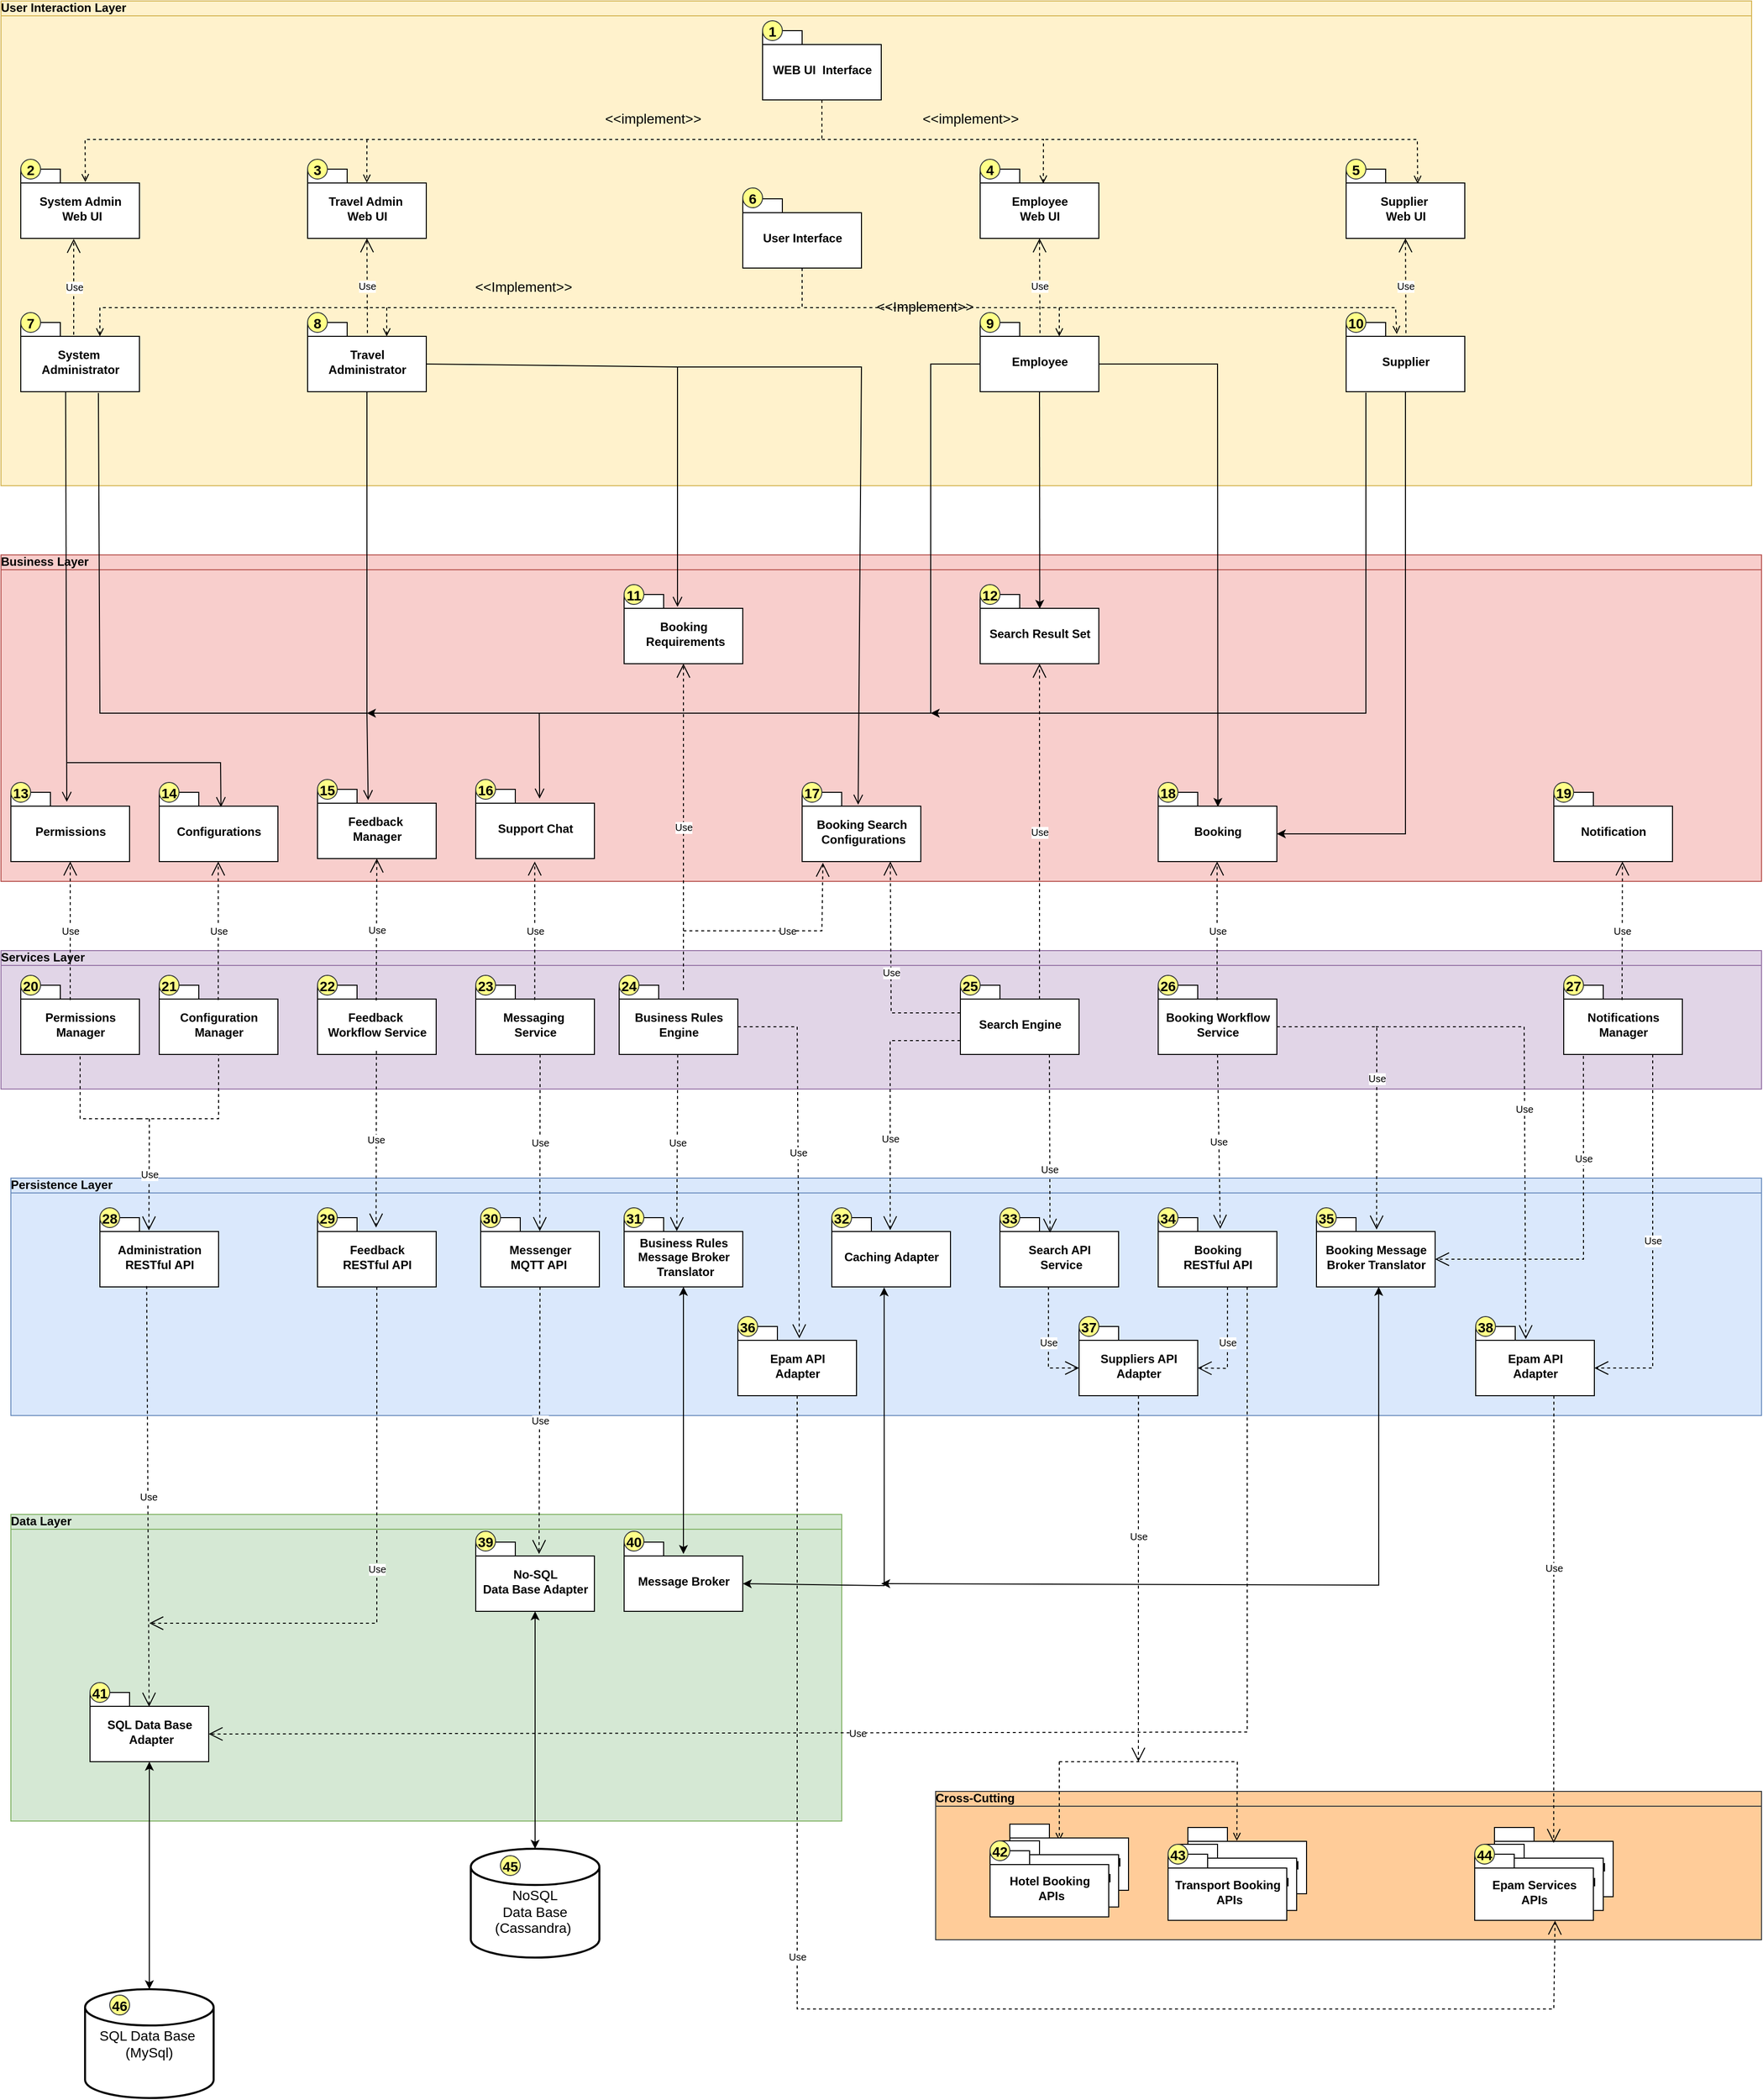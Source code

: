 <mxfile version="20.7.4" type="github"><diagram id="R2lEEEUBdFMjLlhIrx00" name="Page-1"><mxGraphModel dx="3968" dy="2878" grid="1" gridSize="10" guides="1" tooltips="1" connect="1" arrows="1" fold="1" page="1" pageScale="1" pageWidth="850" pageHeight="1100" math="0" shadow="0" extFonts="Permanent Marker^https://fonts.googleapis.com/css?family=Permanent+Marker"><root><mxCell id="0"/><mxCell id="1" parent="0"/><mxCell id="8JefxI5yWz3ktUXNzZza-40" value="&lt;b&gt;Cross-Cutting&lt;/b&gt;" style="html=1;outlineConnect=0;whiteSpace=wrap;fillColor=#ffcc99;shape=mxgraph.archimate3.businessObject;overflow=fill;align=left;strokeColor=#36393d;" vertex="1" parent="1"><mxGeometry x="815" y="1740" width="835" height="150" as="geometry"/></mxCell><mxCell id="8JefxI5yWz3ktUXNzZza-10" value="&lt;b&gt;User Interaction Layer&lt;/b&gt;" style="html=1;outlineConnect=0;whiteSpace=wrap;fillColor=#fff2cc;shape=mxgraph.archimate3.businessObject;overflow=fill;align=left;strokeColor=#d6b656;" vertex="1" parent="1"><mxGeometry x="-130" y="-70" width="1770" height="490" as="geometry"/></mxCell><mxCell id="8JefxI5yWz3ktUXNzZza-14" value="System Admin&lt;br&gt;&amp;nbsp;Web UI" style="shape=folder;fontStyle=1;spacingTop=10;tabWidth=40;tabHeight=14;tabPosition=left;html=1;" vertex="1" parent="1"><mxGeometry x="-110" y="100" width="120" height="70" as="geometry"/></mxCell><mxCell id="8JefxI5yWz3ktUXNzZza-26" value="&lt;b&gt;Business Layer&lt;/b&gt;" style="html=1;outlineConnect=0;whiteSpace=wrap;fillColor=#f8cecc;shape=mxgraph.archimate3.businessObject;overflow=fill;align=left;strokeColor=#b85450;" vertex="1" parent="1"><mxGeometry x="-130" y="490" width="1780" height="330" as="geometry"/></mxCell><mxCell id="8JefxI5yWz3ktUXNzZza-29" value="&lt;b&gt;Services Layer&lt;/b&gt;" style="html=1;outlineConnect=0;whiteSpace=wrap;fillColor=#e1d5e7;shape=mxgraph.archimate3.businessObject;overflow=fill;align=left;strokeColor=#9673a6;" vertex="1" parent="1"><mxGeometry x="-130" y="890" width="1780" height="140" as="geometry"/></mxCell><mxCell id="8JefxI5yWz3ktUXNzZza-46" value="System&amp;nbsp;&lt;br&gt;Administrator" style="shape=folder;fontStyle=1;spacingTop=10;tabWidth=40;tabHeight=14;tabPosition=left;html=1;" vertex="1" parent="1"><mxGeometry x="-110" y="255" width="120" height="70" as="geometry"/></mxCell><mxCell id="8JefxI5yWz3ktUXNzZza-48" value="Permissions&lt;br&gt;Manager" style="shape=folder;fontStyle=1;spacingTop=10;tabWidth=40;tabHeight=14;tabPosition=left;html=1;" vertex="1" parent="1"><mxGeometry x="-110" y="925" width="120" height="70" as="geometry"/></mxCell><mxCell id="8JefxI5yWz3ktUXNzZza-53" value="Permissions" style="shape=folder;fontStyle=1;spacingTop=10;tabWidth=40;tabHeight=14;tabPosition=left;html=1;" vertex="1" parent="1"><mxGeometry x="-120" y="730" width="120" height="70" as="geometry"/></mxCell><mxCell id="8JefxI5yWz3ktUXNzZza-55" value="Configuration&lt;br&gt;Manager" style="shape=folder;fontStyle=1;spacingTop=10;tabWidth=40;tabHeight=14;tabPosition=left;html=1;" vertex="1" parent="1"><mxGeometry x="30" y="925" width="120" height="70" as="geometry"/></mxCell><mxCell id="8JefxI5yWz3ktUXNzZza-56" value="Configurations" style="shape=folder;fontStyle=1;spacingTop=10;tabWidth=40;tabHeight=14;tabPosition=left;html=1;" vertex="1" parent="1"><mxGeometry x="30" y="730" width="120" height="70" as="geometry"/></mxCell><mxCell id="8JefxI5yWz3ktUXNzZza-57" value="WEB UI&amp;nbsp; Interface" style="shape=folder;fontStyle=1;spacingTop=10;tabWidth=40;tabHeight=14;tabPosition=left;html=1;" vertex="1" parent="1"><mxGeometry x="640" y="-40" width="120" height="70" as="geometry"/></mxCell><mxCell id="8JefxI5yWz3ktUXNzZza-62" value="Support Chat" style="shape=folder;fontStyle=1;spacingTop=10;tabWidth=40;tabHeight=14;tabPosition=left;html=1;" vertex="1" parent="1"><mxGeometry x="350" y="727" width="120" height="70" as="geometry"/></mxCell><mxCell id="8JefxI5yWz3ktUXNzZza-64" value="Feedback&amp;nbsp;&lt;br&gt;Workflow Service" style="shape=folder;fontStyle=1;spacingTop=10;tabWidth=40;tabHeight=14;tabPosition=left;html=1;" vertex="1" parent="1"><mxGeometry x="190" y="925" width="120" height="70" as="geometry"/></mxCell><mxCell id="8JefxI5yWz3ktUXNzZza-67" value="" style="endArrow=open;startArrow=none;endFill=0;startFill=0;endSize=8;html=1;verticalAlign=bottom;labelBackgroundColor=none;strokeWidth=1;rounded=0;fontSize=10;entryX=0.545;entryY=0.214;entryDx=0;entryDy=0;entryPerimeter=0;" edge="1" parent="1"><mxGeometry width="160" relative="1" as="geometry"><mxPoint x="-63" y="700" as="sourcePoint"/><mxPoint x="92.4" y="744.98" as="targetPoint"/><Array as="points"><mxPoint x="92" y="700"/></Array></mxGeometry></mxCell><mxCell id="8JefxI5yWz3ktUXNzZza-69" value="" style="endArrow=open;startArrow=none;endFill=0;startFill=0;endSize=8;html=1;verticalAlign=bottom;labelBackgroundColor=none;strokeWidth=1;rounded=0;fontSize=10;entryX=0.538;entryY=0.134;entryDx=0;entryDy=0;entryPerimeter=0;" edge="1" parent="1" target="8JefxI5yWz3ktUXNzZza-62"><mxGeometry x="0.526" y="135" width="160" relative="1" as="geometry"><mxPoint x="414.23" y="650" as="sourcePoint"/><mxPoint x="415" y="730" as="targetPoint"/><Array as="points"><mxPoint x="414.23" y="650"/></Array><mxPoint y="-9" as="offset"/></mxGeometry></mxCell><mxCell id="8JefxI5yWz3ktUXNzZza-71" value="Use" style="endArrow=open;endSize=12;dashed=1;html=1;rounded=0;fontSize=10;exitX=0.446;exitY=0.176;exitDx=0;exitDy=0;exitPerimeter=0;entryX=0.446;entryY=1.007;entryDx=0;entryDy=0;entryPerimeter=0;" edge="1" parent="1" source="8JefxI5yWz3ktUXNzZza-46" target="8JefxI5yWz3ktUXNzZza-14"><mxGeometry width="160" relative="1" as="geometry"><mxPoint x="-54.56" y="260" as="sourcePoint"/><mxPoint x="20.0" y="400.81" as="targetPoint"/><Array as="points"/></mxGeometry></mxCell><mxCell id="8JefxI5yWz3ktUXNzZza-72" value="" style="endArrow=open;startArrow=none;endFill=0;startFill=0;endSize=8;html=1;verticalAlign=bottom;labelBackgroundColor=none;strokeWidth=1;rounded=0;fontSize=10;entryX=0.471;entryY=0.138;entryDx=0;entryDy=0;entryPerimeter=0;exitX=0.378;exitY=0.996;exitDx=0;exitDy=0;exitPerimeter=0;" edge="1" parent="1" source="8JefxI5yWz3ktUXNzZza-46" target="8JefxI5yWz3ktUXNzZza-53"><mxGeometry width="160" relative="1" as="geometry"><mxPoint x="-60" y="450" as="sourcePoint"/><mxPoint x="-60" y="850" as="targetPoint"/></mxGeometry></mxCell><mxCell id="8JefxI5yWz3ktUXNzZza-73" value="Use" style="endArrow=open;endSize=12;dashed=1;html=1;rounded=0;fontSize=10;entryX=0.5;entryY=1;entryDx=0;entryDy=0;entryPerimeter=0;" edge="1" parent="1" target="8JefxI5yWz3ktUXNzZza-53"><mxGeometry width="160" relative="1" as="geometry"><mxPoint x="-60" y="940" as="sourcePoint"/><mxPoint x="-110" y="870" as="targetPoint"/><Array as="points"/></mxGeometry></mxCell><mxCell id="8JefxI5yWz3ktUXNzZza-74" value="Use" style="endArrow=open;endSize=12;dashed=1;html=1;rounded=0;fontSize=10;entryX=0.5;entryY=1;entryDx=0;entryDy=0;entryPerimeter=0;" edge="1" parent="1"><mxGeometry width="160" relative="1" as="geometry"><mxPoint x="89.66" y="940.0" as="sourcePoint"/><mxPoint x="89.66" y="800.0" as="targetPoint"/><Array as="points"/></mxGeometry></mxCell><mxCell id="8JefxI5yWz3ktUXNzZza-76" value="Messaging&amp;nbsp;&lt;br&gt;Service" style="shape=folder;fontStyle=1;spacingTop=10;tabWidth=40;tabHeight=14;tabPosition=left;html=1;" vertex="1" parent="1"><mxGeometry x="350" y="925" width="120" height="70" as="geometry"/></mxCell><mxCell id="8JefxI5yWz3ktUXNzZza-77" value="Use" style="endArrow=open;endSize=12;dashed=1;html=1;rounded=0;fontSize=10;entryX=0.5;entryY=1;entryDx=0;entryDy=0;entryPerimeter=0;" edge="1" parent="1"><mxGeometry width="160" relative="1" as="geometry"><mxPoint x="409.66" y="940" as="sourcePoint"/><mxPoint x="409.66" y="800" as="targetPoint"/><Array as="points"/></mxGeometry></mxCell><mxCell id="8JefxI5yWz3ktUXNzZza-79" value="Feedback&lt;br&gt;Manager" style="shape=folder;fontStyle=1;spacingTop=10;tabWidth=40;tabHeight=14;tabPosition=left;html=1;" vertex="1" parent="1"><mxGeometry x="190" y="1120" width="120" height="70" as="geometry"/></mxCell><mxCell id="8JefxI5yWz3ktUXNzZza-81" value="&lt;b&gt;Persistence Layer&lt;/b&gt;" style="html=1;outlineConnect=0;whiteSpace=wrap;fillColor=#dae8fc;shape=mxgraph.archimate3.businessObject;overflow=fill;align=left;strokeColor=#6c8ebf;" vertex="1" parent="1"><mxGeometry x="-120" y="1120" width="1770" height="240" as="geometry"/></mxCell><mxCell id="8JefxI5yWz3ktUXNzZza-82" value="Administration &lt;br&gt;RESTful API" style="shape=folder;fontStyle=1;spacingTop=10;tabWidth=40;tabHeight=14;tabPosition=left;html=1;" vertex="1" parent="1"><mxGeometry x="-30" y="1160" width="120" height="70" as="geometry"/></mxCell><mxCell id="8JefxI5yWz3ktUXNzZza-84" value="Messenger &lt;br&gt;MQTT API&amp;nbsp;&lt;br&gt;" style="shape=folder;fontStyle=1;spacingTop=10;tabWidth=40;tabHeight=14;tabPosition=left;html=1;" vertex="1" parent="1"><mxGeometry x="355" y="1160" width="120" height="70" as="geometry"/></mxCell><mxCell id="8JefxI5yWz3ktUXNzZza-85" value="Feedback&lt;br&gt;RESTful API" style="shape=folder;fontStyle=1;spacingTop=10;tabWidth=40;tabHeight=14;tabPosition=left;html=1;" vertex="1" parent="1"><mxGeometry x="190" y="1160" width="120" height="70" as="geometry"/></mxCell><mxCell id="8JefxI5yWz3ktUXNzZza-86" value="&lt;b&gt;Data Layer&lt;/b&gt;" style="html=1;outlineConnect=0;whiteSpace=wrap;fillColor=#d5e8d4;shape=mxgraph.archimate3.businessObject;overflow=fill;align=left;strokeColor=#82b366;" vertex="1" parent="1"><mxGeometry x="-120" y="1460" width="840" height="310" as="geometry"/></mxCell><mxCell id="8JefxI5yWz3ktUXNzZza-95" value="Use" style="endArrow=open;endSize=12;dashed=1;html=1;rounded=0;fontSize=10;entryX=0.413;entryY=0.184;entryDx=0;entryDy=0;entryPerimeter=0;" edge="1" parent="1" target="8JefxI5yWz3ktUXNzZza-82"><mxGeometry width="160" relative="1" as="geometry"><mxPoint x="20" y="1060" as="sourcePoint"/><mxPoint x="-310" y="1120" as="targetPoint"/><Array as="points"/></mxGeometry></mxCell><mxCell id="8JefxI5yWz3ktUXNzZza-105" value="&lt;font style=&quot;font-size: 14px;&quot;&gt;SQL Data Base&amp;nbsp;&lt;br&gt;(MySql)&lt;br&gt;&lt;/font&gt;" style="strokeWidth=2;html=1;shape=mxgraph.flowchart.database;whiteSpace=wrap;fontSize=10;" vertex="1" parent="1"><mxGeometry x="-45" y="1940" width="130" height="110" as="geometry"/></mxCell><mxCell id="8JefxI5yWz3ktUXNzZza-114" value="" style="endArrow=none;dashed=1;html=1;rounded=0;fontSize=14;entryX=0.5;entryY=1;entryDx=0;entryDy=0;entryPerimeter=0;" edge="1" parent="1" target="8JefxI5yWz3ktUXNzZza-48"><mxGeometry width="50" height="50" relative="1" as="geometry"><mxPoint x="10" y="1060" as="sourcePoint"/><mxPoint x="-190" y="1030" as="targetPoint"/><Array as="points"><mxPoint x="-50" y="1060"/></Array></mxGeometry></mxCell><mxCell id="8JefxI5yWz3ktUXNzZza-115" value="" style="endArrow=none;dashed=1;html=1;rounded=0;fontSize=14;entryX=0.5;entryY=1;entryDx=0;entryDy=0;entryPerimeter=0;" edge="1" parent="1" target="8JefxI5yWz3ktUXNzZza-55"><mxGeometry width="50" height="50" relative="1" as="geometry"><mxPoint x="10" y="1060" as="sourcePoint"/><mxPoint x="-40" y="1005" as="targetPoint"/><Array as="points"><mxPoint x="90" y="1060"/></Array></mxGeometry></mxCell><mxCell id="8JefxI5yWz3ktUXNzZza-116" value="Use" style="endArrow=open;endSize=12;dashed=1;html=1;rounded=0;fontSize=10;entryX=0.498;entryY=0.194;entryDx=0;entryDy=0;entryPerimeter=0;" edge="1" parent="1" target="8JefxI5yWz3ktUXNzZza-84"><mxGeometry width="160" relative="1" as="geometry"><mxPoint x="415.1" y="995.0" as="sourcePoint"/><mxPoint x="415" y="1150" as="targetPoint"/><Array as="points"/></mxGeometry></mxCell><mxCell id="8JefxI5yWz3ktUXNzZza-118" value="Booking&lt;br&gt;&amp;nbsp;Requirements" style="shape=folder;fontStyle=1;spacingTop=10;tabWidth=40;tabHeight=14;tabPosition=left;html=1;" vertex="1" parent="1"><mxGeometry x="500" y="530" width="120" height="70" as="geometry"/></mxCell><mxCell id="8JefxI5yWz3ktUXNzZza-120" value="Travel &lt;br&gt;Administrator" style="shape=folder;fontStyle=1;spacingTop=10;tabWidth=40;tabHeight=14;tabPosition=left;html=1;" vertex="1" parent="1"><mxGeometry x="180" y="255" width="120" height="70" as="geometry"/></mxCell><mxCell id="8JefxI5yWz3ktUXNzZza-121" value="Travel Admin&amp;nbsp;&lt;br style=&quot;border-color: var(--border-color);&quot;&gt;Web UI" style="shape=folder;fontStyle=1;spacingTop=10;tabWidth=40;tabHeight=14;tabPosition=left;html=1;" vertex="1" parent="1"><mxGeometry x="180" y="100" width="120" height="70" as="geometry"/></mxCell><mxCell id="8JefxI5yWz3ktUXNzZza-122" value="Use" style="endArrow=open;endSize=12;dashed=1;html=1;rounded=0;fontSize=10;exitX=0.504;exitY=0.154;exitDx=0;exitDy=0;exitPerimeter=0;" edge="1" parent="1" source="8JefxI5yWz3ktUXNzZza-120"><mxGeometry width="160" relative="1" as="geometry"><mxPoint x="705" y="232" as="sourcePoint"/><mxPoint x="240" y="170" as="targetPoint"/><Array as="points"/></mxGeometry></mxCell><mxCell id="8JefxI5yWz3ktUXNzZza-133" value="" style="endArrow=open;startArrow=none;endFill=0;startFill=0;endSize=8;html=1;verticalAlign=bottom;labelBackgroundColor=none;strokeWidth=1;rounded=0;fontSize=10;entryX=0.427;entryY=0.156;entryDx=0;entryDy=0;entryPerimeter=0;exitX=0.654;exitY=1.017;exitDx=0;exitDy=0;exitPerimeter=0;" edge="1" parent="1" source="8JefxI5yWz3ktUXNzZza-46" target="8JefxI5yWz3ktUXNzZza-281"><mxGeometry width="160" relative="1" as="geometry"><mxPoint x="-30" y="510" as="sourcePoint"/><mxPoint x="240" y="700" as="targetPoint"/><Array as="points"><mxPoint x="-30" y="650"/><mxPoint x="240" y="650"/></Array></mxGeometry></mxCell><mxCell id="8JefxI5yWz3ktUXNzZza-135" value="" style="endArrow=none;html=1;rounded=0;fontSize=14;entryX=0.5;entryY=1;entryDx=0;entryDy=0;entryPerimeter=0;" edge="1" parent="1" target="8JefxI5yWz3ktUXNzZza-120"><mxGeometry width="50" height="50" relative="1" as="geometry"><mxPoint x="240" y="650" as="sourcePoint"/><mxPoint x="570" y="450" as="targetPoint"/><Array as="points"/></mxGeometry></mxCell><mxCell id="8JefxI5yWz3ktUXNzZza-141" value="" style="endArrow=open;startArrow=none;endFill=0;startFill=0;endSize=8;html=1;verticalAlign=bottom;labelBackgroundColor=none;strokeWidth=1;rounded=0;fontSize=10;exitX=0;exitY=0;exitDx=120.0;exitDy=42;exitPerimeter=0;entryX=0.45;entryY=0.179;entryDx=0;entryDy=0;entryPerimeter=0;" edge="1" parent="1" source="8JefxI5yWz3ktUXNzZza-120" target="8JefxI5yWz3ktUXNzZza-118"><mxGeometry width="160" relative="1" as="geometry"><mxPoint x="770" y="840" as="sourcePoint"/><mxPoint x="640" y="570" as="targetPoint"/><Array as="points"><mxPoint x="554" y="300"/><mxPoint x="554" y="540"/></Array></mxGeometry></mxCell><mxCell id="8JefxI5yWz3ktUXNzZza-142" value="Business Rules&lt;br&gt;Engine" style="shape=folder;fontStyle=1;spacingTop=10;tabWidth=40;tabHeight=14;tabPosition=left;html=1;" vertex="1" parent="1"><mxGeometry x="495" y="925" width="120" height="70" as="geometry"/></mxCell><mxCell id="8JefxI5yWz3ktUXNzZza-143" value="Use" style="endArrow=open;endSize=12;dashed=1;html=1;rounded=0;fontSize=10;entryX=0.5;entryY=1;entryDx=0;entryDy=0;entryPerimeter=0;" edge="1" parent="1" target="8JefxI5yWz3ktUXNzZza-118"><mxGeometry width="160" relative="1" as="geometry"><mxPoint x="560" y="930" as="sourcePoint"/><mxPoint x="555" y="620" as="targetPoint"/><Array as="points"/></mxGeometry></mxCell><mxCell id="8JefxI5yWz3ktUXNzZza-144" value="Booking Search&lt;br&gt;&amp;nbsp;Configurations" style="shape=folder;fontStyle=1;spacingTop=10;tabWidth=40;tabHeight=14;tabPosition=left;html=1;" vertex="1" parent="1"><mxGeometry x="680" y="730" width="120" height="70" as="geometry"/></mxCell><mxCell id="8JefxI5yWz3ktUXNzZza-145" value="Search Engine" style="shape=folder;fontStyle=1;spacingTop=10;tabWidth=40;tabHeight=14;tabPosition=left;html=1;" vertex="1" parent="1"><mxGeometry x="840" y="925" width="120" height="70" as="geometry"/></mxCell><mxCell id="8JefxI5yWz3ktUXNzZza-146" value="No-SQL &lt;br&gt;Data Base Adapter" style="shape=folder;fontStyle=1;spacingTop=10;tabWidth=40;tabHeight=14;tabPosition=left;html=1;" vertex="1" parent="1"><mxGeometry x="350" y="1488" width="120" height="70" as="geometry"/></mxCell><mxCell id="8JefxI5yWz3ktUXNzZza-147" value="Use" style="endArrow=open;endSize=12;dashed=1;html=1;rounded=0;fontSize=10;exitX=0.5;exitY=1;exitDx=0;exitDy=0;exitPerimeter=0;" edge="1" parent="1" source="8JefxI5yWz3ktUXNzZza-84"><mxGeometry width="160" relative="1" as="geometry"><mxPoint x="414" y="1330" as="sourcePoint"/><mxPoint x="414" y="1500" as="targetPoint"/><Array as="points"/></mxGeometry></mxCell><mxCell id="8JefxI5yWz3ktUXNzZza-148" value="&lt;font style=&quot;font-size: 14px;&quot;&gt;&lt;br&gt;NoSQL&lt;br&gt;Data Base&lt;br&gt;(Cassandra)&amp;nbsp;&lt;/font&gt;" style="strokeWidth=2;html=1;shape=mxgraph.flowchart.database;whiteSpace=wrap;fontSize=10;" vertex="1" parent="1"><mxGeometry x="345" y="1798" width="130" height="110" as="geometry"/></mxCell><mxCell id="8JefxI5yWz3ktUXNzZza-152" value="Use" style="endArrow=open;endSize=12;dashed=1;html=1;rounded=0;fontSize=10;exitX=0.394;exitY=0.988;exitDx=0;exitDy=0;exitPerimeter=0;entryX=0.498;entryY=0.205;entryDx=0;entryDy=0;entryPerimeter=0;" edge="1" parent="1" source="8JefxI5yWz3ktUXNzZza-82" target="8JefxI5yWz3ktUXNzZza-154"><mxGeometry width="160" relative="1" as="geometry"><mxPoint x="20" y="1330" as="sourcePoint"/><mxPoint x="20" y="1500" as="targetPoint"/><Array as="points"/></mxGeometry></mxCell><mxCell id="8JefxI5yWz3ktUXNzZza-154" value="SQL Data Base&lt;br&gt;&amp;nbsp;Adapter" style="shape=folder;fontStyle=1;spacingTop=10;tabWidth=40;tabHeight=14;tabPosition=left;html=1;" vertex="1" parent="1"><mxGeometry x="-40" y="1640" width="120" height="70" as="geometry"/></mxCell><mxCell id="8JefxI5yWz3ktUXNzZza-155" value="Use" style="endArrow=open;endSize=12;dashed=1;html=1;rounded=0;fontSize=10;exitX=0.5;exitY=1;exitDx=0;exitDy=0;exitPerimeter=0;" edge="1" parent="1" source="8JefxI5yWz3ktUXNzZza-85"><mxGeometry width="160" relative="1" as="geometry"><mxPoint x="386" y="1320" as="sourcePoint"/><mxPoint x="20" y="1570" as="targetPoint"/><Array as="points"><mxPoint x="250" y="1570"/></Array></mxGeometry></mxCell><mxCell id="8JefxI5yWz3ktUXNzZza-157" value="" style="endArrow=classic;startArrow=classic;html=1;rounded=0;fontSize=14;entryX=0.5;entryY=1;entryDx=0;entryDy=0;entryPerimeter=0;" edge="1" parent="1" source="8JefxI5yWz3ktUXNzZza-105" target="8JefxI5yWz3ktUXNzZza-154"><mxGeometry x="1" y="250" width="50" height="50" relative="1" as="geometry"><mxPoint x="495.5" y="1993" as="sourcePoint"/><mxPoint x="154.79" y="1548" as="targetPoint"/><Array as="points"/><mxPoint x="10" y="-70" as="offset"/></mxGeometry></mxCell><mxCell id="8JefxI5yWz3ktUXNzZza-159" value="Caching Adapter" style="shape=folder;fontStyle=1;spacingTop=10;tabWidth=40;tabHeight=14;tabPosition=left;html=1;" vertex="1" parent="1"><mxGeometry x="710" y="1160" width="120" height="70" as="geometry"/></mxCell><mxCell id="8JefxI5yWz3ktUXNzZza-160" value="Message Broker" style="shape=folder;fontStyle=1;spacingTop=10;tabWidth=40;tabHeight=14;tabPosition=left;html=1;" vertex="1" parent="1"><mxGeometry x="500" y="1488" width="120" height="70" as="geometry"/></mxCell><mxCell id="8JefxI5yWz3ktUXNzZza-163" value="Use" style="endArrow=open;endSize=12;dashed=1;html=1;rounded=0;fontSize=10;entryX=0.444;entryY=0.195;entryDx=0;entryDy=0;entryPerimeter=0;" edge="1" parent="1" target="8JefxI5yWz3ktUXNzZza-158"><mxGeometry width="160" relative="1" as="geometry"><mxPoint x="554.21" y="995" as="sourcePoint"/><mxPoint x="660" y="1200" as="targetPoint"/><Array as="points"/></mxGeometry></mxCell><mxCell id="8JefxI5yWz3ktUXNzZza-164" value="Use" style="endArrow=open;endSize=12;dashed=1;html=1;rounded=0;fontSize=10;entryX=0.175;entryY=1.017;entryDx=0;entryDy=0;entryPerimeter=0;" edge="1" parent="1" target="8JefxI5yWz3ktUXNzZza-144"><mxGeometry width="160" relative="1" as="geometry"><mxPoint x="560" y="870" as="sourcePoint"/><mxPoint x="564.66" y="810" as="targetPoint"/><Array as="points"><mxPoint x="700" y="870"/></Array></mxGeometry></mxCell><mxCell id="8JefxI5yWz3ktUXNzZza-166" value="Use" style="endArrow=open;endSize=12;dashed=1;html=1;rounded=0;fontSize=10;entryX=0.5;entryY=1;entryDx=0;entryDy=0;entryPerimeter=0;exitX=0;exitY=0;exitDx=0;exitDy=28;exitPerimeter=0;" edge="1" parent="1" source="8JefxI5yWz3ktUXNzZza-145"><mxGeometry width="160" relative="1" as="geometry"><mxPoint x="769.17" y="940" as="sourcePoint"/><mxPoint x="769.17" y="800" as="targetPoint"/><Array as="points"><mxPoint x="770" y="953"/></Array></mxGeometry></mxCell><mxCell id="8JefxI5yWz3ktUXNzZza-170" value="Booking" style="shape=folder;fontStyle=1;spacingTop=10;tabWidth=40;tabHeight=14;tabPosition=left;html=1;" vertex="1" parent="1"><mxGeometry x="1040" y="730" width="120" height="70" as="geometry"/></mxCell><mxCell id="8JefxI5yWz3ktUXNzZza-171" value="Booking Workflow&lt;br&gt;Service" style="shape=folder;fontStyle=1;spacingTop=10;tabWidth=40;tabHeight=14;tabPosition=left;html=1;" vertex="1" parent="1"><mxGeometry x="1040" y="925" width="120" height="70" as="geometry"/></mxCell><mxCell id="8JefxI5yWz3ktUXNzZza-172" value="Use" style="endArrow=open;endSize=12;dashed=1;html=1;rounded=0;fontSize=10;entryX=0.5;entryY=1;entryDx=0;entryDy=0;entryPerimeter=0;" edge="1" parent="1"><mxGeometry width="160" relative="1" as="geometry"><mxPoint x="1099.58" y="940" as="sourcePoint"/><mxPoint x="1099.58" y="800" as="targetPoint"/><Array as="points"/></mxGeometry></mxCell><mxCell id="8JefxI5yWz3ktUXNzZza-173" value="Use" style="endArrow=open;endSize=12;dashed=1;html=1;rounded=0;fontSize=10;entryX=0.507;entryY=0.171;entryDx=0;entryDy=0;entryPerimeter=0;exitX=0;exitY=0;exitDx=120;exitDy=42;exitPerimeter=0;" edge="1" parent="1" source="8JefxI5yWz3ktUXNzZza-171" target="8JefxI5yWz3ktUXNzZza-174"><mxGeometry width="160" relative="1" as="geometry"><mxPoint x="1100.46" y="995" as="sourcePoint"/><mxPoint x="1100" y="1210" as="targetPoint"/><Array as="points"><mxPoint x="1261" y="967"/></Array></mxGeometry></mxCell><mxCell id="8JefxI5yWz3ktUXNzZza-174" value="Booking Message &lt;br&gt;Broker Translator" style="shape=folder;fontStyle=1;spacingTop=10;tabWidth=40;tabHeight=14;tabPosition=left;html=1;" vertex="1" parent="1"><mxGeometry x="1200" y="1160" width="120" height="70" as="geometry"/></mxCell><mxCell id="8JefxI5yWz3ktUXNzZza-158" value="Business Rules&lt;br&gt;Message Broker&lt;br&gt;&amp;nbsp;Translator" style="shape=folder;fontStyle=1;spacingTop=10;tabWidth=40;tabHeight=14;tabPosition=left;html=1;" vertex="1" parent="1"><mxGeometry x="500" y="1160" width="120" height="70" as="geometry"/></mxCell><mxCell id="8JefxI5yWz3ktUXNzZza-185" value="Booking&lt;br&gt;RESTful API" style="shape=folder;fontStyle=1;spacingTop=10;tabWidth=40;tabHeight=14;tabPosition=left;html=1;" vertex="1" parent="1"><mxGeometry x="1040" y="1160" width="120" height="70" as="geometry"/></mxCell><mxCell id="8JefxI5yWz3ktUXNzZza-190" value="Use" style="endArrow=open;endSize=12;dashed=1;html=1;rounded=0;fontSize=10;entryX=0;entryY=0;entryDx=120;entryDy=42;entryPerimeter=0;startArrow=none;exitX=0.75;exitY=1;exitDx=0;exitDy=0;exitPerimeter=0;" edge="1" parent="1" source="8JefxI5yWz3ktUXNzZza-185" target="8JefxI5yWz3ktUXNzZza-154"><mxGeometry x="0.126" width="160" relative="1" as="geometry"><mxPoint x="1125" y="1320" as="sourcePoint"/><mxPoint x="970" y="1408.09" as="targetPoint"/><Array as="points"><mxPoint x="1130" y="1680"/></Array><mxPoint as="offset"/></mxGeometry></mxCell><mxCell id="8JefxI5yWz3ktUXNzZza-199" value="Employee" style="shape=folder;fontStyle=1;spacingTop=10;tabWidth=40;tabHeight=14;tabPosition=left;html=1;" vertex="1" parent="1"><mxGeometry x="860" y="255" width="120" height="70" as="geometry"/></mxCell><mxCell id="8JefxI5yWz3ktUXNzZza-200" value="Employee&lt;br style=&quot;border-color: var(--border-color);&quot;&gt;Web UI" style="shape=folder;fontStyle=1;spacingTop=10;tabWidth=40;tabHeight=14;tabPosition=left;html=1;" vertex="1" parent="1"><mxGeometry x="860" y="100" width="120" height="70" as="geometry"/></mxCell><mxCell id="8JefxI5yWz3ktUXNzZza-201" value="Use" style="endArrow=open;endSize=12;dashed=1;html=1;rounded=0;fontSize=10;exitX=0.504;exitY=0.154;exitDx=0;exitDy=0;exitPerimeter=0;" edge="1" parent="1" source="8JefxI5yWz3ktUXNzZza-199"><mxGeometry width="160" relative="1" as="geometry"><mxPoint x="1385" y="232" as="sourcePoint"/><mxPoint x="920" y="170" as="targetPoint"/><Array as="points"/></mxGeometry></mxCell><mxCell id="8JefxI5yWz3ktUXNzZza-202" value="Search Result Set" style="shape=folder;fontStyle=1;spacingTop=10;tabWidth=40;tabHeight=14;tabPosition=left;html=1;" vertex="1" parent="1"><mxGeometry x="860" y="530" width="120" height="70" as="geometry"/></mxCell><mxCell id="8JefxI5yWz3ktUXNzZza-204" value="" style="endArrow=classic;html=1;rounded=0;fontSize=14;exitX=0.5;exitY=1;exitDx=0;exitDy=0;exitPerimeter=0;entryX=0.502;entryY=0.206;entryDx=0;entryDy=0;entryPerimeter=0;" edge="1" parent="1" source="8JefxI5yWz3ktUXNzZza-199" target="8JefxI5yWz3ktUXNzZza-202"><mxGeometry width="50" height="50" relative="1" as="geometry"><mxPoint x="1260" y="560" as="sourcePoint"/><mxPoint x="1310" y="510" as="targetPoint"/></mxGeometry></mxCell><mxCell id="8JefxI5yWz3ktUXNzZza-205" value="Use" style="endArrow=open;endSize=12;dashed=1;html=1;rounded=0;fontSize=10;entryX=0.5;entryY=1;entryDx=0;entryDy=0;entryPerimeter=0;exitX=0;exitY=0;exitDx=80;exitDy=14;exitPerimeter=0;" edge="1" parent="1" source="8JefxI5yWz3ktUXNzZza-145" target="8JefxI5yWz3ktUXNzZza-202"><mxGeometry width="160" relative="1" as="geometry"><mxPoint x="919.58" y="970" as="sourcePoint"/><mxPoint x="919.58" y="830" as="targetPoint"/><Array as="points"><mxPoint x="920" y="840"/></Array></mxGeometry></mxCell><mxCell id="8JefxI5yWz3ktUXNzZza-206" value="" style="endArrow=classic;html=1;rounded=0;fontSize=14;exitX=0;exitY=0;exitDx=120;exitDy=42;exitPerimeter=0;entryX=0.503;entryY=0.21;entryDx=0;entryDy=0;entryPerimeter=0;" edge="1" parent="1" source="8JefxI5yWz3ktUXNzZza-199" target="8JefxI5yWz3ktUXNzZza-170"><mxGeometry width="50" height="50" relative="1" as="geometry"><mxPoint x="1070" y="515" as="sourcePoint"/><mxPoint x="1070.24" y="744.42" as="targetPoint"/><Array as="points"><mxPoint x="1100" y="297"/></Array></mxGeometry></mxCell><mxCell id="8JefxI5yWz3ktUXNzZza-207" style="edgeStyle=orthogonalEdgeStyle;rounded=0;orthogonalLoop=1;jettySize=auto;html=1;exitX=0.5;exitY=1;exitDx=0;exitDy=0;exitPerimeter=0;fontSize=14;" edge="1" parent="1" source="8JefxI5yWz3ktUXNzZza-145" target="8JefxI5yWz3ktUXNzZza-145"><mxGeometry relative="1" as="geometry"/></mxCell><mxCell id="8JefxI5yWz3ktUXNzZza-209" value="Use" style="endArrow=open;endSize=12;dashed=1;html=1;rounded=0;fontSize=10;entryX=0.492;entryY=0.181;entryDx=0;entryDy=0;entryPerimeter=0;exitX=0;exitY=0;exitDx=0;exitDy=56;exitPerimeter=0;" edge="1" parent="1" source="8JefxI5yWz3ktUXNzZza-145" target="8JefxI5yWz3ktUXNzZza-159"><mxGeometry x="0.294" width="160" relative="1" as="geometry"><mxPoint x="919.5" y="995" as="sourcePoint"/><mxPoint x="919.88" y="1171.97" as="targetPoint"/><Array as="points"><mxPoint x="769" y="981"/></Array><mxPoint as="offset"/></mxGeometry></mxCell><mxCell id="8JefxI5yWz3ktUXNzZza-211" value="Search API&lt;br&gt;&amp;nbsp;Service" style="shape=folder;fontStyle=1;spacingTop=10;tabWidth=40;tabHeight=14;tabPosition=left;html=1;" vertex="1" parent="1"><mxGeometry x="880" y="1160" width="120" height="70" as="geometry"/></mxCell><mxCell id="8JefxI5yWz3ktUXNzZza-213" value="Use" style="endArrow=open;endSize=12;dashed=1;html=1;rounded=0;fontSize=10;entryX=0.422;entryY=0.217;entryDx=0;entryDy=0;entryPerimeter=0;exitX=0.75;exitY=1;exitDx=0;exitDy=0;exitPerimeter=0;" edge="1" parent="1" source="8JefxI5yWz3ktUXNzZza-145" target="8JefxI5yWz3ktUXNzZza-211"><mxGeometry x="0.294" width="160" relative="1" as="geometry"><mxPoint x="905" y="990" as="sourcePoint"/><mxPoint x="904.54" y="1230" as="targetPoint"/><Array as="points"/><mxPoint as="offset"/></mxGeometry></mxCell><mxCell id="8JefxI5yWz3ktUXNzZza-215" value="Suppliers API&lt;br&gt;Adapter" style="shape=folder;fontStyle=1;spacingTop=10;tabWidth=40;tabHeight=14;tabPosition=left;html=1;" vertex="1" parent="1"><mxGeometry x="960" y="1270" width="120" height="70" as="geometry"/></mxCell><mxCell id="8JefxI5yWz3ktUXNzZza-216" value="Use" style="endArrow=open;endSize=12;dashed=1;html=1;rounded=0;fontSize=10;startArrow=none;entryX=0;entryY=0;entryDx=0;entryDy=42;entryPerimeter=0;exitX=0.409;exitY=0.995;exitDx=0;exitDy=0;exitPerimeter=0;" edge="1" parent="1" source="8JefxI5yWz3ktUXNzZza-211" target="8JefxI5yWz3ktUXNzZza-215"><mxGeometry width="160" relative="1" as="geometry"><mxPoint x="938" y="1230" as="sourcePoint"/><mxPoint x="941.74" y="1503.86" as="targetPoint"/><Array as="points"><mxPoint x="929" y="1312"/></Array></mxGeometry></mxCell><mxCell id="8JefxI5yWz3ktUXNzZza-218" value="" style="endArrow=classic;startArrow=classic;html=1;rounded=0;fontSize=14;" edge="1" parent="1"><mxGeometry x="1" y="-206" width="50" height="50" relative="1" as="geometry"><mxPoint x="560" y="1500" as="sourcePoint"/><mxPoint x="560" y="1230" as="targetPoint"/><Array as="points"/><mxPoint x="-21" y="-90" as="offset"/></mxGeometry></mxCell><mxCell id="8JefxI5yWz3ktUXNzZza-219" value="" style="endArrow=classic;startArrow=classic;html=1;rounded=0;fontSize=14;entryX=0.441;entryY=1.007;entryDx=0;entryDy=0;entryPerimeter=0;exitX=0;exitY=0;exitDx=120;exitDy=42;exitPerimeter=0;" edge="1" parent="1" source="8JefxI5yWz3ktUXNzZza-160" target="8JefxI5yWz3ktUXNzZza-159"><mxGeometry x="1" y="-206" width="50" height="50" relative="1" as="geometry"><mxPoint x="764.58" y="1510" as="sourcePoint"/><mxPoint x="764.58" y="1240" as="targetPoint"/><Array as="points"><mxPoint x="763" y="1532"/></Array><mxPoint x="-21" y="-90" as="offset"/></mxGeometry></mxCell><mxCell id="8JefxI5yWz3ktUXNzZza-220" value="" style="endArrow=classic;startArrow=classic;html=1;rounded=0;fontSize=14;entryX=0.441;entryY=1.007;entryDx=0;entryDy=0;entryPerimeter=0;" edge="1" parent="1"><mxGeometry x="1" y="-206" width="50" height="50" relative="1" as="geometry"><mxPoint x="760" y="1530" as="sourcePoint"/><mxPoint x="1262.92" y="1230.0" as="targetPoint"/><Array as="points"><mxPoint x="1263" y="1531.51"/></Array><mxPoint x="-21" y="-90" as="offset"/></mxGeometry></mxCell><mxCell id="8JefxI5yWz3ktUXNzZza-221" value="Use" style="endArrow=open;endSize=12;dashed=1;html=1;rounded=0;fontSize=10;startArrow=none;entryX=0;entryY=0;entryDx=120;entryDy=42;entryPerimeter=0;exitX=0.409;exitY=0.995;exitDx=0;exitDy=0;exitPerimeter=0;" edge="1" parent="1" target="8JefxI5yWz3ktUXNzZza-215"><mxGeometry width="160" relative="1" as="geometry"><mxPoint x="1110.08" y="1230" as="sourcePoint"/><mxPoint x="1141" y="1312.35" as="targetPoint"/><Array as="points"><mxPoint x="1110" y="1312.35"/></Array></mxGeometry></mxCell><mxCell id="8JefxI5yWz3ktUXNzZza-222" value="Use" style="endArrow=open;endSize=12;dashed=1;html=1;rounded=0;fontSize=10;startArrow=none;exitX=0.409;exitY=0.995;exitDx=0;exitDy=0;exitPerimeter=0;" edge="1" parent="1"><mxGeometry x="-0.231" width="160" relative="1" as="geometry"><mxPoint x="1020.08" y="1340" as="sourcePoint"/><mxPoint x="1020" y="1710" as="targetPoint"/><Array as="points"><mxPoint x="1020" y="1422.35"/></Array><mxPoint as="offset"/></mxGeometry></mxCell><mxCell id="8JefxI5yWz3ktUXNzZza-228" value="" style="endArrow=none;dashed=1;html=1;rounded=0;fontSize=14;" edge="1" parent="1"><mxGeometry width="50" height="50" relative="1" as="geometry"><mxPoint x="940" y="1710" as="sourcePoint"/><mxPoint x="1120" y="1710" as="targetPoint"/></mxGeometry></mxCell><mxCell id="8JefxI5yWz3ktUXNzZza-229" value="" style="html=1;verticalAlign=bottom;labelBackgroundColor=none;endArrow=open;endFill=0;dashed=1;rounded=0;fontSize=14;entryX=0.417;entryY=0.253;entryDx=0;entryDy=0;entryPerimeter=0;" edge="1" parent="1" target="8JefxI5yWz3ktUXNzZza-224"><mxGeometry width="160" relative="1" as="geometry"><mxPoint x="940" y="1710" as="sourcePoint"/><mxPoint x="1100" y="1740" as="targetPoint"/></mxGeometry></mxCell><mxCell id="8JefxI5yWz3ktUXNzZza-230" value="" style="html=1;verticalAlign=bottom;labelBackgroundColor=none;endArrow=open;endFill=0;dashed=1;rounded=0;fontSize=14;entryX=0.417;entryY=0.253;entryDx=0;entryDy=0;entryPerimeter=0;" edge="1" parent="1"><mxGeometry width="160" relative="1" as="geometry"><mxPoint x="1120" y="1710" as="sourcePoint"/><mxPoint x="1119.54" y="1790.001" as="targetPoint"/></mxGeometry></mxCell><mxCell id="8JefxI5yWz3ktUXNzZza-231" value="Supplier" style="shape=folder;fontStyle=1;spacingTop=10;tabWidth=40;tabHeight=14;tabPosition=left;html=1;" vertex="1" parent="1"><mxGeometry x="1230" y="255" width="120" height="70" as="geometry"/></mxCell><mxCell id="8JefxI5yWz3ktUXNzZza-232" value="Supplier&amp;nbsp;&lt;br style=&quot;border-color: var(--border-color);&quot;&gt;Web UI" style="shape=folder;fontStyle=1;spacingTop=10;tabWidth=40;tabHeight=14;tabPosition=left;html=1;" vertex="1" parent="1"><mxGeometry x="1230" y="100" width="120" height="70" as="geometry"/></mxCell><mxCell id="8JefxI5yWz3ktUXNzZza-233" value="Use" style="endArrow=open;endSize=12;dashed=1;html=1;rounded=0;fontSize=10;exitX=0.504;exitY=0.154;exitDx=0;exitDy=0;exitPerimeter=0;" edge="1" parent="1" source="8JefxI5yWz3ktUXNzZza-231"><mxGeometry width="160" relative="1" as="geometry"><mxPoint x="1755" y="232" as="sourcePoint"/><mxPoint x="1290" y="170" as="targetPoint"/><Array as="points"/></mxGeometry></mxCell><mxCell id="8JefxI5yWz3ktUXNzZza-236" value="" style="endArrow=classic;html=1;rounded=0;fontSize=14;exitX=0.5;exitY=1;exitDx=0;exitDy=0;exitPerimeter=0;entryX=0;entryY=0;entryDx=120;entryDy=42;entryPerimeter=0;" edge="1" parent="1" source="8JefxI5yWz3ktUXNzZza-231" target="8JefxI5yWz3ktUXNzZza-170"><mxGeometry width="50" height="50" relative="1" as="geometry"><mxPoint x="990" y="497.0" as="sourcePoint"/><mxPoint x="1110.36" y="754.7" as="targetPoint"/><Array as="points"><mxPoint x="1290" y="772"/></Array></mxGeometry></mxCell><mxCell id="8JefxI5yWz3ktUXNzZza-241" value="Use" style="endArrow=open;endSize=12;dashed=1;html=1;rounded=0;fontSize=10;entryX=0.422;entryY=0.183;entryDx=0;entryDy=0;entryPerimeter=0;" edge="1" parent="1" target="8JefxI5yWz3ktUXNzZza-262"><mxGeometry width="160" relative="1" as="geometry"><mxPoint x="1260" y="967" as="sourcePoint"/><mxPoint x="1410" y="1290" as="targetPoint"/><Array as="points"><mxPoint x="1410" y="967"/></Array></mxGeometry></mxCell><mxCell id="8JefxI5yWz3ktUXNzZza-242" value="" style="group" vertex="1" connectable="0" parent="1"><mxGeometry x="1360" y="1776.54" width="140" height="93.84" as="geometry"/></mxCell><mxCell id="8JefxI5yWz3ktUXNzZza-237" value="Hotel Booking API" style="shape=folder;fontStyle=1;spacingTop=10;tabWidth=40;tabHeight=14;tabPosition=left;html=1;" vertex="1" parent="8JefxI5yWz3ktUXNzZza-242"><mxGeometry x="20" width="120" height="70" as="geometry"/></mxCell><mxCell id="8JefxI5yWz3ktUXNzZza-238" value="Hotel Booking API" style="shape=folder;fontStyle=1;spacingTop=10;tabWidth=40;tabHeight=14;tabPosition=left;html=1;" vertex="1" parent="8JefxI5yWz3ktUXNzZza-242"><mxGeometry x="10" y="16.92" width="120" height="66.92" as="geometry"/></mxCell><mxCell id="8JefxI5yWz3ktUXNzZza-239" value="Epam Services &lt;br&gt;APIs" style="shape=folder;fontStyle=1;spacingTop=10;tabWidth=40;tabHeight=14;tabPosition=left;html=1;" vertex="1" parent="8JefxI5yWz3ktUXNzZza-242"><mxGeometry y="26.92" width="120" height="66.92" as="geometry"/></mxCell><mxCell id="8JefxI5yWz3ktUXNzZza-334" value="44" style="ellipse;strokeColor=#36393d;fontSize=14;fillColor=#ffff88;labelBorderColor=none;fontStyle=1;" vertex="1" parent="8JefxI5yWz3ktUXNzZza-242"><mxGeometry y="16.92" width="20" height="20" as="geometry"/></mxCell><mxCell id="8JefxI5yWz3ktUXNzZza-243" value="" style="group" vertex="1" connectable="0" parent="1"><mxGeometry x="1050" y="1776.54" width="140" height="93.84" as="geometry"/></mxCell><mxCell id="8JefxI5yWz3ktUXNzZza-225" value="Hotel Booking API" style="shape=folder;fontStyle=1;spacingTop=10;tabWidth=40;tabHeight=14;tabPosition=left;html=1;" vertex="1" parent="8JefxI5yWz3ktUXNzZza-243"><mxGeometry x="20" width="120" height="66.92" as="geometry"/></mxCell><mxCell id="8JefxI5yWz3ktUXNzZza-226" value="Hotel Booking API" style="shape=folder;fontStyle=1;spacingTop=10;tabWidth=40;tabHeight=14;tabPosition=left;html=1;" vertex="1" parent="8JefxI5yWz3ktUXNzZza-243"><mxGeometry x="10" y="16.92" width="120" height="66.92" as="geometry"/></mxCell><mxCell id="8JefxI5yWz3ktUXNzZza-227" value="Transport Booking&lt;br style=&quot;border-color: var(--border-color);&quot;&gt;&amp;nbsp;APIs" style="shape=folder;fontStyle=1;spacingTop=10;tabWidth=40;tabHeight=14;tabPosition=left;html=1;" vertex="1" parent="8JefxI5yWz3ktUXNzZza-243"><mxGeometry y="26.92" width="120" height="66.92" as="geometry"/></mxCell><mxCell id="8JefxI5yWz3ktUXNzZza-333" value="43" style="ellipse;strokeColor=#36393d;fontSize=14;fillColor=#ffff88;labelBorderColor=none;fontStyle=1;" vertex="1" parent="8JefxI5yWz3ktUXNzZza-243"><mxGeometry y="16.92" width="20" height="20" as="geometry"/></mxCell><mxCell id="8JefxI5yWz3ktUXNzZza-244" value="" style="group" vertex="1" connectable="0" parent="1"><mxGeometry x="870" y="1773.08" width="140" height="93.84" as="geometry"/></mxCell><mxCell id="8JefxI5yWz3ktUXNzZza-224" value="Hotel Booking API" style="shape=folder;fontStyle=1;spacingTop=10;tabWidth=40;tabHeight=14;tabPosition=left;html=1;" vertex="1" parent="8JefxI5yWz3ktUXNzZza-244"><mxGeometry x="20" width="120" height="66.92" as="geometry"/></mxCell><mxCell id="8JefxI5yWz3ktUXNzZza-223" value="Hotel Booking API" style="shape=folder;fontStyle=1;spacingTop=10;tabWidth=40;tabHeight=14;tabPosition=left;html=1;" vertex="1" parent="8JefxI5yWz3ktUXNzZza-244"><mxGeometry x="10" y="16.92" width="120" height="66.92" as="geometry"/></mxCell><mxCell id="8JefxI5yWz3ktUXNzZza-41" value="Hotel Booking&lt;br&gt;&amp;nbsp;APIs&lt;br&gt;" style="shape=folder;fontStyle=1;spacingTop=10;tabWidth=40;tabHeight=14;tabPosition=left;html=1;" vertex="1" parent="8JefxI5yWz3ktUXNzZza-244"><mxGeometry y="26.92" width="120" height="66.92" as="geometry"/></mxCell><mxCell id="8JefxI5yWz3ktUXNzZza-332" value="42" style="ellipse;strokeColor=#36393d;fontSize=14;fillColor=#ffff88;labelBorderColor=none;fontStyle=1;" vertex="1" parent="8JefxI5yWz3ktUXNzZza-244"><mxGeometry y="16.92" width="20" height="20" as="geometry"/></mxCell><mxCell id="8JefxI5yWz3ktUXNzZza-245" value="&amp;lt;&amp;lt;implement&amp;gt;&amp;gt;" style="html=1;verticalAlign=bottom;labelBackgroundColor=none;endArrow=open;endFill=0;dashed=1;rounded=0;fontSize=14;entryX=0.544;entryY=0.186;entryDx=0;entryDy=0;entryPerimeter=0;exitX=0.5;exitY=1;exitDx=0;exitDy=0;exitPerimeter=0;" edge="1" parent="1" source="8JefxI5yWz3ktUXNzZza-57" target="8JefxI5yWz3ktUXNzZza-14"><mxGeometry x="-0.493" y="-10" width="160" relative="1" as="geometry"><mxPoint x="660" y="-70" as="sourcePoint"/><mxPoint x="-240" y="-500" as="targetPoint"/><Array as="points"><mxPoint x="700" y="70"/><mxPoint x="-45" y="70"/></Array><mxPoint x="-1" as="offset"/></mxGeometry></mxCell><mxCell id="8JefxI5yWz3ktUXNzZza-253" value="" style="html=1;verticalAlign=bottom;labelBackgroundColor=none;endArrow=open;endFill=0;dashed=1;rounded=0;fontSize=14;entryX=0.499;entryY=0.194;entryDx=0;entryDy=0;entryPerimeter=0;" edge="1" parent="1" target="8JefxI5yWz3ktUXNzZza-121"><mxGeometry width="160" relative="1" as="geometry"><mxPoint x="240" y="70" as="sourcePoint"/><mxPoint x="400" y="70" as="targetPoint"/></mxGeometry></mxCell><mxCell id="8JefxI5yWz3ktUXNzZza-254" value="" style="html=1;verticalAlign=bottom;labelBackgroundColor=none;endArrow=open;endFill=0;dashed=1;rounded=0;fontSize=14;entryX=0.532;entryY=0.207;entryDx=0;entryDy=0;entryPerimeter=0;" edge="1" parent="1" target="8JefxI5yWz3ktUXNzZza-200"><mxGeometry width="160" relative="1" as="geometry"><mxPoint x="700" y="70" as="sourcePoint"/><mxPoint x="860" y="70" as="targetPoint"/><Array as="points"><mxPoint x="924" y="70"/></Array></mxGeometry></mxCell><mxCell id="8JefxI5yWz3ktUXNzZza-255" value="&amp;lt;&amp;lt;implement&amp;gt;&amp;gt;" style="html=1;verticalAlign=bottom;labelBackgroundColor=none;endArrow=open;endFill=0;dashed=1;rounded=0;fontSize=14;entryX=0.603;entryY=0.21;entryDx=0;entryDy=0;entryPerimeter=0;" edge="1" parent="1" target="8JefxI5yWz3ktUXNzZza-232"><mxGeometry x="-1" y="77" width="160" relative="1" as="geometry"><mxPoint x="926" y="70" as="sourcePoint"/><mxPoint x="1149.84" y="114.49" as="targetPoint"/><Array as="points"><mxPoint x="1302" y="70"/></Array><mxPoint x="-76" y="67" as="offset"/></mxGeometry></mxCell><mxCell id="8JefxI5yWz3ktUXNzZza-256" value="Notification" style="shape=folder;fontStyle=1;spacingTop=10;tabWidth=40;tabHeight=14;tabPosition=left;html=1;" vertex="1" parent="1"><mxGeometry x="1440" y="730" width="120" height="70" as="geometry"/></mxCell><mxCell id="8JefxI5yWz3ktUXNzZza-257" value="Notifications&lt;br&gt;Manager" style="shape=folder;fontStyle=1;spacingTop=10;tabWidth=40;tabHeight=14;tabPosition=left;html=1;" vertex="1" parent="1"><mxGeometry x="1450" y="925" width="120" height="70" as="geometry"/></mxCell><mxCell id="8JefxI5yWz3ktUXNzZza-259" value="Use" style="endArrow=open;endSize=12;dashed=1;html=1;rounded=0;fontSize=10;entryX=0;entryY=0;entryDx=120;entryDy=42;entryPerimeter=0;exitX=0.166;exitY=1.021;exitDx=0;exitDy=0;exitPerimeter=0;" edge="1" parent="1" source="8JefxI5yWz3ktUXNzZza-257" target="8JefxI5yWz3ktUXNzZza-174"><mxGeometry x="-0.418" width="160" relative="1" as="geometry"><mxPoint x="1430" y="1060.0" as="sourcePoint"/><mxPoint x="1530.84" y="1264.97" as="targetPoint"/><Array as="points"><mxPoint x="1470" y="1202"/></Array><mxPoint as="offset"/></mxGeometry></mxCell><mxCell id="8JefxI5yWz3ktUXNzZza-260" value="Use" style="endArrow=open;endSize=12;dashed=1;html=1;rounded=0;fontSize=10;entryX=0.5;entryY=1;entryDx=0;entryDy=0;entryPerimeter=0;" edge="1" parent="1"><mxGeometry width="160" relative="1" as="geometry"><mxPoint x="1509" y="940" as="sourcePoint"/><mxPoint x="1509.38" y="800" as="targetPoint"/><Array as="points"/></mxGeometry></mxCell><mxCell id="8JefxI5yWz3ktUXNzZza-262" value="Epam API&lt;br&gt;Adapter" style="shape=folder;fontStyle=1;spacingTop=10;tabWidth=40;tabHeight=14;tabPosition=left;html=1;" vertex="1" parent="1"><mxGeometry x="1361" y="1270" width="120" height="70" as="geometry"/></mxCell><mxCell id="8JefxI5yWz3ktUXNzZza-265" value="Use" style="endArrow=open;endSize=12;dashed=1;html=1;rounded=0;fontSize=10;entryX=0;entryY=0;entryDx=120;entryDy=42;entryPerimeter=0;exitX=0.75;exitY=1;exitDx=0;exitDy=0;exitPerimeter=0;" edge="1" parent="1" source="8JefxI5yWz3ktUXNzZza-257" target="8JefxI5yWz3ktUXNzZza-262"><mxGeometry width="160" relative="1" as="geometry"><mxPoint x="1550" y="1100" as="sourcePoint"/><mxPoint x="1700" y="1417" as="targetPoint"/><Array as="points"><mxPoint x="1540" y="1312"/></Array></mxGeometry></mxCell><mxCell id="8JefxI5yWz3ktUXNzZza-266" value="Use" style="endArrow=open;endSize=12;dashed=1;html=1;rounded=0;fontSize=10;startArrow=none;exitX=0.409;exitY=0.995;exitDx=0;exitDy=0;exitPerimeter=0;entryX=0.499;entryY=0.222;entryDx=0;entryDy=0;entryPerimeter=0;" edge="1" parent="1" target="8JefxI5yWz3ktUXNzZza-237"><mxGeometry x="-0.231" width="160" relative="1" as="geometry"><mxPoint x="1440.08" y="1340" as="sourcePoint"/><mxPoint x="1440" y="1750" as="targetPoint"/><Array as="points"><mxPoint x="1440" y="1422.35"/></Array><mxPoint as="offset"/></mxGeometry></mxCell><mxCell id="8JefxI5yWz3ktUXNzZza-271" value="" style="endArrow=classic;html=1;rounded=0;fontSize=14;exitX=0;exitY=0;exitDx=0;exitDy=42;exitPerimeter=0;" edge="1" parent="1" source="8JefxI5yWz3ktUXNzZza-199"><mxGeometry width="50" height="50" relative="1" as="geometry"><mxPoint x="890" y="515" as="sourcePoint"/><mxPoint x="240" y="650" as="targetPoint"/><Array as="points"><mxPoint x="810" y="297"/><mxPoint x="810" y="650"/></Array></mxGeometry></mxCell><mxCell id="8JefxI5yWz3ktUXNzZza-272" value="" style="endArrow=classic;html=1;rounded=0;fontSize=14;exitX=0.5;exitY=1;exitDx=0;exitDy=0;exitPerimeter=0;" edge="1" parent="1"><mxGeometry width="50" height="50" relative="1" as="geometry"><mxPoint x="1250" y="326.0" as="sourcePoint"/><mxPoint x="810" y="650" as="targetPoint"/><Array as="points"><mxPoint x="1250" y="650"/></Array></mxGeometry></mxCell><mxCell id="8JefxI5yWz3ktUXNzZza-281" value="Feedback&amp;nbsp;&lt;br&gt;Manager" style="shape=folder;fontStyle=1;spacingTop=10;tabWidth=40;tabHeight=14;tabPosition=left;html=1;" vertex="1" parent="1"><mxGeometry x="190" y="727" width="120" height="70" as="geometry"/></mxCell><mxCell id="8JefxI5yWz3ktUXNzZza-282" value="Use" style="endArrow=open;endSize=12;dashed=1;html=1;rounded=0;fontSize=10;entryX=0.5;entryY=1;entryDx=0;entryDy=0;entryPerimeter=0;exitX=0.495;exitY=0.221;exitDx=0;exitDy=0;exitPerimeter=0;" edge="1" parent="1" source="8JefxI5yWz3ktUXNzZza-64" target="8JefxI5yWz3ktUXNzZza-281"><mxGeometry width="160" relative="1" as="geometry"><mxPoint x="260.0" y="925.0" as="sourcePoint"/><mxPoint x="260.0" y="785.0" as="targetPoint"/><Array as="points"/></mxGeometry></mxCell><mxCell id="8JefxI5yWz3ktUXNzZza-283" value="2" style="ellipse;strokeColor=#36393d;fontSize=14;fillColor=#ffff88;labelBorderColor=none;fontStyle=1;" vertex="1" parent="1"><mxGeometry x="-110" y="90" width="20" height="20" as="geometry"/></mxCell><mxCell id="8JefxI5yWz3ktUXNzZza-289" value="1" style="ellipse;strokeColor=#36393d;fontSize=14;fillColor=#ffff88;labelBorderColor=none;fontStyle=1;" vertex="1" parent="1"><mxGeometry x="640" y="-50" width="20" height="20" as="geometry"/></mxCell><mxCell id="8JefxI5yWz3ktUXNzZza-290" value="3" style="ellipse;strokeColor=#36393d;fontSize=14;fillColor=#ffff88;labelBorderColor=none;fontStyle=1;" vertex="1" parent="1"><mxGeometry x="180" y="90" width="20" height="20" as="geometry"/></mxCell><mxCell id="8JefxI5yWz3ktUXNzZza-291" value="4" style="ellipse;strokeColor=#36393d;fontSize=14;fillColor=#ffff88;labelBorderColor=none;fontStyle=1;" vertex="1" parent="1"><mxGeometry x="860" y="90" width="20" height="20" as="geometry"/></mxCell><mxCell id="8JefxI5yWz3ktUXNzZza-292" value="5" style="ellipse;strokeColor=#36393d;fontSize=14;fillColor=#ffff88;labelBorderColor=none;fontStyle=1;" vertex="1" parent="1"><mxGeometry x="1230" y="90" width="20" height="20" as="geometry"/></mxCell><mxCell id="8JefxI5yWz3ktUXNzZza-293" value="7" style="ellipse;strokeColor=#36393d;fontSize=14;fillColor=#ffff88;labelBorderColor=none;fontStyle=1;" vertex="1" parent="1"><mxGeometry x="-110" y="245" width="20" height="20" as="geometry"/></mxCell><mxCell id="8JefxI5yWz3ktUXNzZza-294" value="8" style="ellipse;strokeColor=#36393d;fontSize=14;fillColor=#ffff88;labelBorderColor=none;fontStyle=1;" vertex="1" parent="1"><mxGeometry x="180" y="245" width="20" height="20" as="geometry"/></mxCell><mxCell id="8JefxI5yWz3ktUXNzZza-295" value="9" style="ellipse;strokeColor=#36393d;fontSize=14;fillColor=#ffff88;labelBorderColor=none;fontStyle=1;" vertex="1" parent="1"><mxGeometry x="860" y="245" width="20" height="20" as="geometry"/></mxCell><mxCell id="8JefxI5yWz3ktUXNzZza-296" value="10" style="ellipse;strokeColor=#36393d;fontSize=14;fillColor=#ffff88;labelBorderColor=none;fontStyle=1;" vertex="1" parent="1"><mxGeometry x="1230" y="245" width="20" height="20" as="geometry"/></mxCell><mxCell id="8JefxI5yWz3ktUXNzZza-297" value="11" style="ellipse;strokeColor=#36393d;fontSize=14;fillColor=#ffff88;labelBorderColor=none;fontStyle=1;" vertex="1" parent="1"><mxGeometry x="500" y="520" width="20" height="20" as="geometry"/></mxCell><mxCell id="8JefxI5yWz3ktUXNzZza-298" value="12" style="ellipse;strokeColor=#36393d;fontSize=14;fillColor=#ffff88;labelBorderColor=none;fontStyle=1;" vertex="1" parent="1"><mxGeometry x="860" y="520" width="20" height="20" as="geometry"/></mxCell><mxCell id="8JefxI5yWz3ktUXNzZza-299" value="13" style="ellipse;strokeColor=#36393d;fontSize=14;fillColor=#ffff88;labelBorderColor=none;fontStyle=1;" vertex="1" parent="1"><mxGeometry x="-120" y="720" width="20" height="20" as="geometry"/></mxCell><mxCell id="8JefxI5yWz3ktUXNzZza-300" value="14" style="ellipse;strokeColor=#36393d;fontSize=14;fillColor=#ffff88;labelBorderColor=none;fontStyle=1;" vertex="1" parent="1"><mxGeometry x="30" y="720" width="20" height="20" as="geometry"/></mxCell><mxCell id="8JefxI5yWz3ktUXNzZza-301" value="15" style="ellipse;strokeColor=#36393d;fontSize=14;fillColor=#ffff88;labelBorderColor=none;fontStyle=1;" vertex="1" parent="1"><mxGeometry x="190" y="717" width="20" height="20" as="geometry"/></mxCell><mxCell id="8JefxI5yWz3ktUXNzZza-302" value="16" style="ellipse;strokeColor=#36393d;fontSize=14;fillColor=#ffff88;labelBorderColor=none;fontStyle=1;" vertex="1" parent="1"><mxGeometry x="350" y="717" width="20" height="20" as="geometry"/></mxCell><mxCell id="8JefxI5yWz3ktUXNzZza-303" value="17" style="ellipse;strokeColor=#36393d;fontSize=14;fillColor=#ffff88;labelBorderColor=none;fontStyle=1;" vertex="1" parent="1"><mxGeometry x="680" y="720" width="20" height="20" as="geometry"/></mxCell><mxCell id="8JefxI5yWz3ktUXNzZza-304" value="18" style="ellipse;strokeColor=#36393d;fontSize=14;fillColor=#ffff88;labelBorderColor=none;fontStyle=1;" vertex="1" parent="1"><mxGeometry x="1040" y="720" width="20" height="20" as="geometry"/></mxCell><mxCell id="8JefxI5yWz3ktUXNzZza-305" value="19" style="ellipse;strokeColor=#36393d;fontSize=14;fillColor=#ffff88;labelBorderColor=none;fontStyle=1;" vertex="1" parent="1"><mxGeometry x="1440" y="720" width="20" height="20" as="geometry"/></mxCell><mxCell id="8JefxI5yWz3ktUXNzZza-306" value="20" style="ellipse;strokeColor=#36393d;fontSize=14;fillColor=#ffff88;labelBorderColor=none;fontStyle=1;" vertex="1" parent="1"><mxGeometry x="-110" y="915" width="20" height="20" as="geometry"/></mxCell><mxCell id="8JefxI5yWz3ktUXNzZza-307" value="21" style="ellipse;strokeColor=#36393d;fontSize=14;fillColor=#ffff88;labelBorderColor=none;fontStyle=1;" vertex="1" parent="1"><mxGeometry x="30" y="915" width="20" height="20" as="geometry"/></mxCell><mxCell id="8JefxI5yWz3ktUXNzZza-308" value="22" style="ellipse;strokeColor=#36393d;fontSize=14;fillColor=#ffff88;labelBorderColor=none;fontStyle=1;" vertex="1" parent="1"><mxGeometry x="190" y="915" width="20" height="20" as="geometry"/></mxCell><mxCell id="8JefxI5yWz3ktUXNzZza-309" value="23" style="ellipse;strokeColor=#36393d;fontSize=14;fillColor=#ffff88;labelBorderColor=none;fontStyle=1;" vertex="1" parent="1"><mxGeometry x="350" y="915" width="20" height="20" as="geometry"/></mxCell><mxCell id="8JefxI5yWz3ktUXNzZza-310" value="24" style="ellipse;strokeColor=#36393d;fontSize=14;fillColor=#ffff88;labelBorderColor=none;fontStyle=1;" vertex="1" parent="1"><mxGeometry x="495" y="915" width="20" height="20" as="geometry"/></mxCell><mxCell id="8JefxI5yWz3ktUXNzZza-311" value="25" style="ellipse;strokeColor=#36393d;fontSize=14;fillColor=#ffff88;labelBorderColor=none;fontStyle=1;" vertex="1" parent="1"><mxGeometry x="840" y="915" width="20" height="20" as="geometry"/></mxCell><mxCell id="8JefxI5yWz3ktUXNzZza-312" value="26" style="ellipse;strokeColor=#36393d;fontSize=14;fillColor=#ffff88;labelBorderColor=none;fontStyle=1;" vertex="1" parent="1"><mxGeometry x="1040" y="915" width="20" height="20" as="geometry"/></mxCell><mxCell id="8JefxI5yWz3ktUXNzZza-313" value="27" style="ellipse;strokeColor=#36393d;fontSize=14;fillColor=#ffff88;labelBorderColor=none;fontStyle=1;" vertex="1" parent="1"><mxGeometry x="1450" y="915" width="20" height="20" as="geometry"/></mxCell><mxCell id="8JefxI5yWz3ktUXNzZza-314" value="28" style="ellipse;strokeColor=#36393d;fontSize=14;fillColor=#ffff88;labelBorderColor=none;fontStyle=1;" vertex="1" parent="1"><mxGeometry x="-30" y="1150" width="20" height="20" as="geometry"/></mxCell><mxCell id="8JefxI5yWz3ktUXNzZza-315" value="29" style="ellipse;strokeColor=#36393d;fontSize=14;fillColor=#ffff88;labelBorderColor=none;fontStyle=1;" vertex="1" parent="1"><mxGeometry x="190" y="1150" width="20" height="20" as="geometry"/></mxCell><mxCell id="8JefxI5yWz3ktUXNzZza-316" value="30" style="ellipse;strokeColor=#36393d;fontSize=14;fillColor=#ffff88;labelBorderColor=none;fontStyle=1;" vertex="1" parent="1"><mxGeometry x="355" y="1150" width="20" height="20" as="geometry"/></mxCell><mxCell id="8JefxI5yWz3ktUXNzZza-317" value="31" style="ellipse;strokeColor=#36393d;fontSize=14;fillColor=#ffff88;labelBorderColor=none;fontStyle=1;" vertex="1" parent="1"><mxGeometry x="500" y="1150" width="20" height="20" as="geometry"/></mxCell><mxCell id="8JefxI5yWz3ktUXNzZza-318" value="32" style="ellipse;strokeColor=#36393d;fontSize=14;fillColor=#ffff88;labelBorderColor=none;fontStyle=1;" vertex="1" parent="1"><mxGeometry x="710" y="1150" width="20" height="20" as="geometry"/></mxCell><mxCell id="8JefxI5yWz3ktUXNzZza-319" value="33" style="ellipse;strokeColor=#36393d;fontSize=14;fillColor=#ffff88;labelBorderColor=none;fontStyle=1;" vertex="1" parent="1"><mxGeometry x="880" y="1150" width="20" height="20" as="geometry"/></mxCell><mxCell id="8JefxI5yWz3ktUXNzZza-320" value="34" style="ellipse;strokeColor=#36393d;fontSize=14;fillColor=#ffff88;labelBorderColor=none;fontStyle=1;" vertex="1" parent="1"><mxGeometry x="1040" y="1150" width="20" height="20" as="geometry"/></mxCell><mxCell id="8JefxI5yWz3ktUXNzZza-321" value="35" style="ellipse;strokeColor=#36393d;fontSize=14;fillColor=#ffff88;labelBorderColor=none;fontStyle=1;" vertex="1" parent="1"><mxGeometry x="1200" y="1150" width="20" height="20" as="geometry"/></mxCell><mxCell id="8JefxI5yWz3ktUXNzZza-322" value="37" style="ellipse;strokeColor=#36393d;fontSize=14;fillColor=#ffff88;labelBorderColor=none;fontStyle=1;" vertex="1" parent="1"><mxGeometry x="960" y="1260" width="20" height="20" as="geometry"/></mxCell><mxCell id="8JefxI5yWz3ktUXNzZza-323" value="Epam API&lt;br&gt;Adapter" style="shape=folder;fontStyle=1;spacingTop=10;tabWidth=40;tabHeight=14;tabPosition=left;html=1;" vertex="1" parent="1"><mxGeometry x="615" y="1270" width="120" height="70" as="geometry"/></mxCell><mxCell id="8JefxI5yWz3ktUXNzZza-324" value="Use" style="endArrow=open;endSize=12;dashed=1;html=1;rounded=0;fontSize=10;exitX=0;exitY=0;exitDx=120;exitDy=42;exitPerimeter=0;entryX=0.518;entryY=0.171;entryDx=0;entryDy=0;entryPerimeter=0;" edge="1" parent="1" source="8JefxI5yWz3ktUXNzZza-142" target="8JefxI5yWz3ktUXNzZza-323"><mxGeometry width="160" relative="1" as="geometry"><mxPoint x="564.21" y="1005.0" as="sourcePoint"/><mxPoint x="675" y="1280" as="targetPoint"/><Array as="points"><mxPoint x="675" y="967"/></Array></mxGeometry></mxCell><mxCell id="8JefxI5yWz3ktUXNzZza-325" value="Use" style="endArrow=open;endSize=12;dashed=1;html=1;rounded=0;fontSize=10;startArrow=none;exitX=0.5;exitY=1;exitDx=0;exitDy=0;exitPerimeter=0;entryX=0.677;entryY=1.005;entryDx=0;entryDy=0;entryPerimeter=0;" edge="1" parent="1" source="8JefxI5yWz3ktUXNzZza-323" target="8JefxI5yWz3ktUXNzZza-239"><mxGeometry x="-0.231" width="160" relative="1" as="geometry"><mxPoint x="815.2" y="1340" as="sourcePoint"/><mxPoint x="1440" y="1880" as="targetPoint"/><Array as="points"><mxPoint x="675" y="1960"/><mxPoint x="1440" y="1960"/></Array><mxPoint as="offset"/></mxGeometry></mxCell><mxCell id="8JefxI5yWz3ktUXNzZza-326" value="36" style="ellipse;strokeColor=#36393d;fontSize=14;fillColor=#ffff88;labelBorderColor=none;fontStyle=1;" vertex="1" parent="1"><mxGeometry x="615" y="1260" width="20" height="20" as="geometry"/></mxCell><mxCell id="8JefxI5yWz3ktUXNzZza-327" value="38" style="ellipse;strokeColor=#36393d;fontSize=14;fillColor=#ffff88;labelBorderColor=none;fontStyle=1;" vertex="1" parent="1"><mxGeometry x="1361" y="1260" width="20" height="20" as="geometry"/></mxCell><mxCell id="8JefxI5yWz3ktUXNzZza-328" value="39" style="ellipse;strokeColor=#36393d;fontSize=14;fillColor=#ffff88;labelBorderColor=none;fontStyle=1;" vertex="1" parent="1"><mxGeometry x="350" y="1477" width="20" height="20" as="geometry"/></mxCell><mxCell id="8JefxI5yWz3ktUXNzZza-329" value="40" style="ellipse;strokeColor=#36393d;fontSize=14;fillColor=#ffff88;labelBorderColor=none;fontStyle=1;" vertex="1" parent="1"><mxGeometry x="500" y="1477" width="20" height="20" as="geometry"/></mxCell><mxCell id="8JefxI5yWz3ktUXNzZza-331" value="41" style="ellipse;strokeColor=#36393d;fontSize=14;fillColor=#ffff88;labelBorderColor=none;fontStyle=1;" vertex="1" parent="1"><mxGeometry x="-40" y="1630" width="20" height="20" as="geometry"/></mxCell><mxCell id="8JefxI5yWz3ktUXNzZza-335" value="45" style="ellipse;strokeColor=#36393d;fontSize=14;fillColor=#ffff88;labelBorderColor=none;fontStyle=1;" vertex="1" parent="1"><mxGeometry x="375" y="1805" width="20" height="20" as="geometry"/></mxCell><mxCell id="8JefxI5yWz3ktUXNzZza-336" value="46" style="ellipse;strokeColor=#36393d;fontSize=14;fillColor=#ffff88;labelBorderColor=none;fontStyle=1;" vertex="1" parent="1"><mxGeometry x="-20" y="1946" width="20" height="20" as="geometry"/></mxCell><mxCell id="8JefxI5yWz3ktUXNzZza-337" value="User Interface" style="shape=folder;fontStyle=1;spacingTop=10;tabWidth=40;tabHeight=14;tabPosition=left;html=1;" vertex="1" parent="1"><mxGeometry x="620" y="130" width="120" height="70" as="geometry"/></mxCell><mxCell id="8JefxI5yWz3ktUXNzZza-338" value="&amp;lt;&amp;lt;Implement&amp;gt;&amp;gt;" style="html=1;verticalAlign=bottom;labelBackgroundColor=none;endArrow=open;endFill=0;dashed=1;rounded=0;fontSize=14;entryX=0;entryY=0;entryDx=80;entryDy=14;entryPerimeter=0;exitX=0.5;exitY=1;exitDx=0;exitDy=0;exitPerimeter=0;" edge="1" parent="1" source="8JefxI5yWz3ktUXNzZza-337" target="8JefxI5yWz3ktUXNzZza-46"><mxGeometry x="-0.174" y="-10" width="160" relative="1" as="geometry"><mxPoint x="680" y="200" as="sourcePoint"/><mxPoint x="-64.72" y="283.02" as="targetPoint"/><Array as="points"><mxPoint x="680" y="240"/><mxPoint x="-30" y="240"/></Array><mxPoint x="-1" as="offset"/></mxGeometry></mxCell><mxCell id="8JefxI5yWz3ktUXNzZza-340" value="" style="html=1;verticalAlign=bottom;labelBackgroundColor=none;endArrow=open;endFill=0;dashed=1;rounded=0;fontSize=14;entryX=0;entryY=0;entryDx=80;entryDy=14;entryPerimeter=0;" edge="1" parent="1" target="8JefxI5yWz3ktUXNzZza-120"><mxGeometry width="160" relative="1" as="geometry"><mxPoint x="260" y="240" as="sourcePoint"/><mxPoint x="540" y="340" as="targetPoint"/></mxGeometry></mxCell><mxCell id="8JefxI5yWz3ktUXNzZza-341" value="&amp;lt;&amp;lt;Implement&amp;gt;&amp;gt;" style="html=1;verticalAlign=bottom;labelBackgroundColor=none;endArrow=open;endFill=0;dashed=1;rounded=0;fontSize=14;entryX=0.427;entryY=0.166;entryDx=0;entryDy=0;entryPerimeter=0;" edge="1" parent="1" target="8JefxI5yWz3ktUXNzZza-231"><mxGeometry x="-0.505" y="-10" width="160" relative="1" as="geometry"><mxPoint x="680" y="200" as="sourcePoint"/><mxPoint x="1390.0" y="269" as="targetPoint"/><Array as="points"><mxPoint x="680" y="240"/><mxPoint x="1280" y="240"/></Array><mxPoint x="-1" as="offset"/></mxGeometry></mxCell><mxCell id="8JefxI5yWz3ktUXNzZza-342" value="" style="html=1;verticalAlign=bottom;labelBackgroundColor=none;endArrow=open;endFill=0;dashed=1;rounded=0;fontSize=14;entryX=0;entryY=0;entryDx=80;entryDy=14;entryPerimeter=0;" edge="1" parent="1" target="8JefxI5yWz3ktUXNzZza-199"><mxGeometry width="160" relative="1" as="geometry"><mxPoint x="940" y="240" as="sourcePoint"/><mxPoint x="270" y="279" as="targetPoint"/></mxGeometry></mxCell><mxCell id="8JefxI5yWz3ktUXNzZza-344" value="6" style="ellipse;strokeColor=#36393d;fontSize=14;fillColor=#ffff88;labelBorderColor=none;fontStyle=1;" vertex="1" parent="1"><mxGeometry x="620" y="119" width="20" height="20" as="geometry"/></mxCell><mxCell id="8JefxI5yWz3ktUXNzZza-346" value="Use" style="endArrow=open;endSize=12;dashed=1;html=1;rounded=0;fontSize=10;entryX=0.498;entryY=0.194;entryDx=0;entryDy=0;entryPerimeter=0;" edge="1" parent="1"><mxGeometry width="160" relative="1" as="geometry"><mxPoint x="249.57" y="991.42" as="sourcePoint"/><mxPoint x="249.23" y="1170.0" as="targetPoint"/><Array as="points"/></mxGeometry></mxCell><mxCell id="8JefxI5yWz3ktUXNzZza-348" value="" style="endArrow=open;startArrow=none;endFill=0;startFill=0;endSize=8;html=1;verticalAlign=bottom;labelBackgroundColor=none;strokeWidth=1;rounded=0;fontSize=10;entryX=0.472;entryY=0.179;entryDx=0;entryDy=0;entryPerimeter=0;" edge="1" parent="1" target="8JefxI5yWz3ktUXNzZza-144"><mxGeometry width="160" relative="1" as="geometry"><mxPoint x="553" y="300" as="sourcePoint"/><mxPoint x="807" y="549.53" as="targetPoint"/><Array as="points"><mxPoint x="740" y="300"/></Array></mxGeometry></mxCell><mxCell id="8JefxI5yWz3ktUXNzZza-349" value="" style="endArrow=classic;startArrow=classic;html=1;rounded=0;fontSize=14;exitX=0.5;exitY=0;exitDx=0;exitDy=0;exitPerimeter=0;entryX=0.5;entryY=1;entryDx=0;entryDy=0;entryPerimeter=0;" edge="1" parent="1" source="8JefxI5yWz3ktUXNzZza-148" target="8JefxI5yWz3ktUXNzZza-146"><mxGeometry x="1" y="250" width="50" height="50" relative="1" as="geometry"><mxPoint x="409.23" y="1790" as="sourcePoint"/><mxPoint x="409" y="1580" as="targetPoint"/><Array as="points"/><mxPoint x="10" y="-70" as="offset"/></mxGeometry></mxCell><mxCell id="8JefxI5yWz3ktUXNzZza-350" value="Use" style="endArrow=open;endSize=12;dashed=1;html=1;rounded=0;fontSize=10;exitX=0.5;exitY=1;exitDx=0;exitDy=0;exitPerimeter=0;entryX=0.523;entryY=0.16;entryDx=0;entryDy=0;entryPerimeter=0;" edge="1" parent="1" source="8JefxI5yWz3ktUXNzZza-171" target="8JefxI5yWz3ktUXNzZza-185"><mxGeometry width="160" relative="1" as="geometry"><mxPoint x="1069.5" y="1040.0" as="sourcePoint"/><mxPoint x="1100" y="1160" as="targetPoint"/><Array as="points"/></mxGeometry></mxCell></root></mxGraphModel></diagram></mxfile>